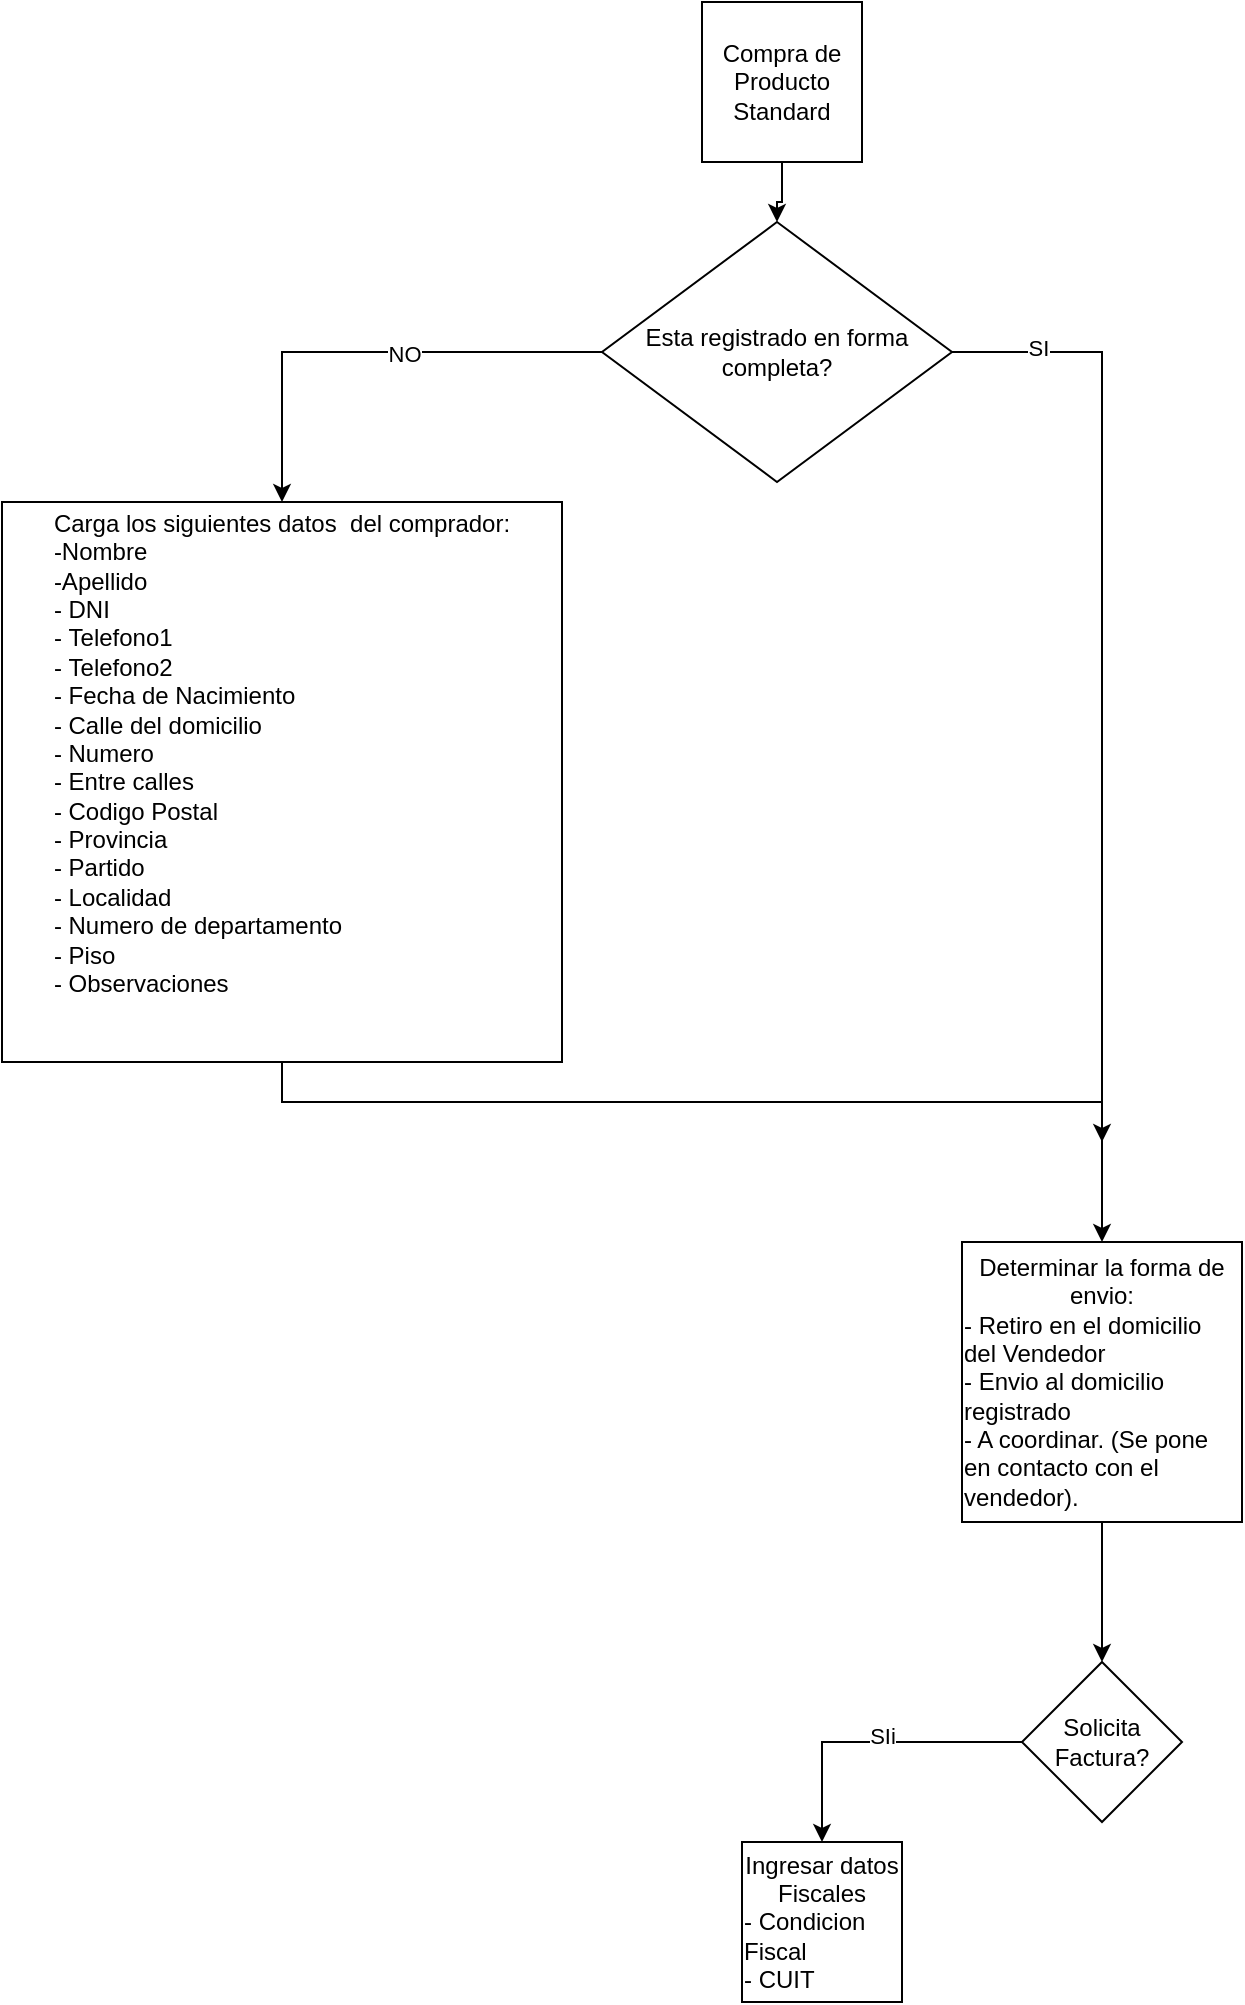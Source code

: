 <mxfile version="20.1.1" type="github">
  <diagram id="zgEDg3Iq6z1LrukRBS4-" name="Page-1">
    <mxGraphModel dx="1526" dy="1181" grid="1" gridSize="10" guides="1" tooltips="1" connect="1" arrows="1" fold="1" page="1" pageScale="1" pageWidth="850" pageHeight="1100" math="0" shadow="0">
      <root>
        <mxCell id="0" />
        <mxCell id="1" parent="0" />
        <mxCell id="2nBfpcRU1XX35dV0teV3-3" style="edgeStyle=orthogonalEdgeStyle;rounded=0;orthogonalLoop=1;jettySize=auto;html=1;entryX=0.5;entryY=0;entryDx=0;entryDy=0;" edge="1" parent="1" source="2nBfpcRU1XX35dV0teV3-1" target="2nBfpcRU1XX35dV0teV3-2">
          <mxGeometry relative="1" as="geometry" />
        </mxCell>
        <mxCell id="2nBfpcRU1XX35dV0teV3-1" value="Compra de Producto Standard" style="whiteSpace=wrap;html=1;aspect=fixed;" vertex="1" parent="1">
          <mxGeometry x="240" y="30" width="80" height="80" as="geometry" />
        </mxCell>
        <mxCell id="2nBfpcRU1XX35dV0teV3-5" style="edgeStyle=orthogonalEdgeStyle;rounded=0;orthogonalLoop=1;jettySize=auto;html=1;" edge="1" parent="1" source="2nBfpcRU1XX35dV0teV3-2" target="2nBfpcRU1XX35dV0teV3-4">
          <mxGeometry relative="1" as="geometry" />
        </mxCell>
        <mxCell id="2nBfpcRU1XX35dV0teV3-7" value="NO" style="edgeLabel;html=1;align=center;verticalAlign=middle;resizable=0;points=[];" vertex="1" connectable="0" parent="2nBfpcRU1XX35dV0teV3-5">
          <mxGeometry x="-0.153" y="1" relative="1" as="geometry">
            <mxPoint as="offset" />
          </mxGeometry>
        </mxCell>
        <mxCell id="2nBfpcRU1XX35dV0teV3-9" style="edgeStyle=orthogonalEdgeStyle;rounded=0;orthogonalLoop=1;jettySize=auto;html=1;entryX=0.5;entryY=0;entryDx=0;entryDy=0;" edge="1" parent="1" source="2nBfpcRU1XX35dV0teV3-2" target="2nBfpcRU1XX35dV0teV3-8">
          <mxGeometry relative="1" as="geometry">
            <mxPoint x="450" y="230" as="targetPoint" />
          </mxGeometry>
        </mxCell>
        <mxCell id="2nBfpcRU1XX35dV0teV3-10" value="SI" style="edgeLabel;html=1;align=center;verticalAlign=middle;resizable=0;points=[];" vertex="1" connectable="0" parent="2nBfpcRU1XX35dV0teV3-9">
          <mxGeometry x="0.283" y="1" relative="1" as="geometry">
            <mxPoint x="-33" y="-261" as="offset" />
          </mxGeometry>
        </mxCell>
        <mxCell id="2nBfpcRU1XX35dV0teV3-2" value="Esta registrado en forma completa?" style="rhombus;whiteSpace=wrap;html=1;" vertex="1" parent="1">
          <mxGeometry x="190" y="140" width="175" height="130" as="geometry" />
        </mxCell>
        <mxCell id="2nBfpcRU1XX35dV0teV3-16" style="edgeStyle=orthogonalEdgeStyle;rounded=0;orthogonalLoop=1;jettySize=auto;html=1;" edge="1" parent="1" source="2nBfpcRU1XX35dV0teV3-4">
          <mxGeometry relative="1" as="geometry">
            <mxPoint x="440" y="600" as="targetPoint" />
            <Array as="points">
              <mxPoint x="30" y="580" />
              <mxPoint x="440" y="580" />
            </Array>
          </mxGeometry>
        </mxCell>
        <mxCell id="2nBfpcRU1XX35dV0teV3-4" value="&lt;div style=&quot;text-align: left;&quot;&gt;&lt;span style=&quot;background-color: initial;&quot;&gt;Carga los siguientes datos&amp;nbsp; del comprador:&lt;/span&gt;&lt;/div&gt;&lt;div style=&quot;text-align: justify;&quot;&gt;&lt;span style=&quot;background-color: initial;&quot;&gt;-Nombre&lt;/span&gt;&lt;/div&gt;&lt;div style=&quot;text-align: justify;&quot;&gt;&lt;span style=&quot;background-color: initial;&quot;&gt;-Apellido&lt;/span&gt;&lt;/div&gt;&lt;div style=&quot;text-align: justify;&quot;&gt;&lt;span style=&quot;background-color: initial;&quot;&gt;- DNI&lt;/span&gt;&lt;/div&gt;&lt;div style=&quot;text-align: justify;&quot;&gt;&lt;span style=&quot;background-color: initial;&quot;&gt;-&amp;nbsp;&lt;/span&gt;&lt;span style=&quot;background-color: initial;&quot;&gt;Telefono1&lt;/span&gt;&lt;/div&gt;&lt;span style=&quot;&quot;&gt;&lt;div style=&quot;text-align: justify;&quot;&gt;&lt;span style=&quot;background-color: initial;&quot;&gt;-&amp;nbsp;&lt;/span&gt;&lt;span style=&quot;background-color: initial;&quot;&gt;Telefono2&lt;/span&gt;&lt;/div&gt;&lt;/span&gt;&lt;span style=&quot;&quot;&gt;&lt;div style=&quot;text-align: justify;&quot;&gt;&lt;span style=&quot;background-color: initial;&quot;&gt;- Fecha de Nacimiento&lt;/span&gt;&lt;/div&gt;&lt;div style=&quot;text-align: justify;&quot;&gt;&lt;span style=&quot;background-color: initial;&quot;&gt;- Calle del domicilio&lt;/span&gt;&lt;/div&gt;&lt;div style=&quot;text-align: justify;&quot;&gt;&lt;span style=&quot;background-color: initial;&quot;&gt;- Numero&lt;/span&gt;&lt;/div&gt;&lt;div style=&quot;text-align: justify;&quot;&gt;&lt;span style=&quot;background-color: initial;&quot;&gt;- Entre calles&lt;/span&gt;&lt;/div&gt;&lt;div style=&quot;text-align: justify;&quot;&gt;&lt;span style=&quot;background-color: initial;&quot;&gt;- Codigo Postal&lt;/span&gt;&lt;/div&gt;&lt;div style=&quot;text-align: justify;&quot;&gt;&lt;span style=&quot;background-color: initial;&quot;&gt;- Provincia&lt;/span&gt;&lt;/div&gt;&lt;div style=&quot;text-align: justify;&quot;&gt;&lt;span style=&quot;background-color: initial;&quot;&gt;- Partido&lt;/span&gt;&lt;/div&gt;&lt;div style=&quot;text-align: justify;&quot;&gt;&lt;span style=&quot;background-color: initial;&quot;&gt;- Localidad&lt;/span&gt;&lt;/div&gt;&lt;div style=&quot;text-align: justify;&quot;&gt;&lt;span style=&quot;background-color: initial;&quot;&gt;- Numero de departamento&lt;/span&gt;&lt;/div&gt;&lt;div style=&quot;text-align: justify;&quot;&gt;&lt;span style=&quot;background-color: initial;&quot;&gt;- Piso&lt;/span&gt;&lt;/div&gt;&lt;div style=&quot;text-align: justify;&quot;&gt;&lt;span style=&quot;background-color: initial;&quot;&gt;- Observaciones&lt;/span&gt;&lt;/div&gt;&lt;div style=&quot;text-align: justify;&quot;&gt;&lt;br&gt;&lt;/div&gt;&lt;/span&gt;&lt;span style=&quot;&quot;&gt;&lt;div style=&quot;text-align: justify;&quot;&gt;&lt;br&gt;&lt;/div&gt;&lt;/span&gt;" style="whiteSpace=wrap;html=1;aspect=fixed;" vertex="1" parent="1">
          <mxGeometry x="-110" y="280" width="280" height="280" as="geometry" />
        </mxCell>
        <mxCell id="2nBfpcRU1XX35dV0teV3-13" style="edgeStyle=orthogonalEdgeStyle;rounded=0;orthogonalLoop=1;jettySize=auto;html=1;entryX=0.5;entryY=0;entryDx=0;entryDy=0;" edge="1" parent="1" source="2nBfpcRU1XX35dV0teV3-8" target="2nBfpcRU1XX35dV0teV3-12">
          <mxGeometry relative="1" as="geometry" />
        </mxCell>
        <mxCell id="2nBfpcRU1XX35dV0teV3-8" value="Determinar la forma de envio:&lt;br&gt;&lt;div style=&quot;text-align: left;&quot;&gt;&lt;span style=&quot;background-color: initial;&quot;&gt;- Retiro en el domicilio del Vendedor&lt;/span&gt;&lt;/div&gt;&lt;div style=&quot;text-align: left;&quot;&gt;&lt;span style=&quot;background-color: initial;&quot;&gt;- Envio al domicilio registrado&lt;/span&gt;&lt;/div&gt;&lt;div style=&quot;text-align: left;&quot;&gt;&lt;span style=&quot;background-color: initial;&quot;&gt;- A coordinar. (Se pone en contacto con el vendedor).&lt;/span&gt;&lt;/div&gt;" style="rounded=0;whiteSpace=wrap;html=1;" vertex="1" parent="1">
          <mxGeometry x="370" y="650" width="140" height="140" as="geometry" />
        </mxCell>
        <mxCell id="2nBfpcRU1XX35dV0teV3-15" style="edgeStyle=orthogonalEdgeStyle;rounded=0;orthogonalLoop=1;jettySize=auto;html=1;" edge="1" parent="1" source="2nBfpcRU1XX35dV0teV3-12" target="2nBfpcRU1XX35dV0teV3-14">
          <mxGeometry relative="1" as="geometry" />
        </mxCell>
        <mxCell id="2nBfpcRU1XX35dV0teV3-17" value="SIi" style="edgeLabel;html=1;align=center;verticalAlign=middle;resizable=0;points=[];" vertex="1" connectable="0" parent="2nBfpcRU1XX35dV0teV3-15">
          <mxGeometry x="0.049" y="-3" relative="1" as="geometry">
            <mxPoint x="8" as="offset" />
          </mxGeometry>
        </mxCell>
        <mxCell id="2nBfpcRU1XX35dV0teV3-12" value="Solicita Factura?" style="rhombus;whiteSpace=wrap;html=1;" vertex="1" parent="1">
          <mxGeometry x="400" y="860" width="80" height="80" as="geometry" />
        </mxCell>
        <mxCell id="2nBfpcRU1XX35dV0teV3-14" value="&lt;span style=&quot;&quot;&gt;Ingresar datos Fiscales&lt;br&gt;&lt;div style=&quot;text-align: left;&quot;&gt;&lt;span style=&quot;background-color: initial;&quot;&gt;- Condicion Fiscal&lt;/span&gt;&lt;/div&gt;&lt;div style=&quot;text-align: left;&quot;&gt;&lt;span style=&quot;background-color: initial;&quot;&gt;- CUIT&lt;/span&gt;&lt;/div&gt;&lt;/span&gt;" style="whiteSpace=wrap;html=1;aspect=fixed;" vertex="1" parent="1">
          <mxGeometry x="260" y="950" width="80" height="80" as="geometry" />
        </mxCell>
      </root>
    </mxGraphModel>
  </diagram>
</mxfile>
